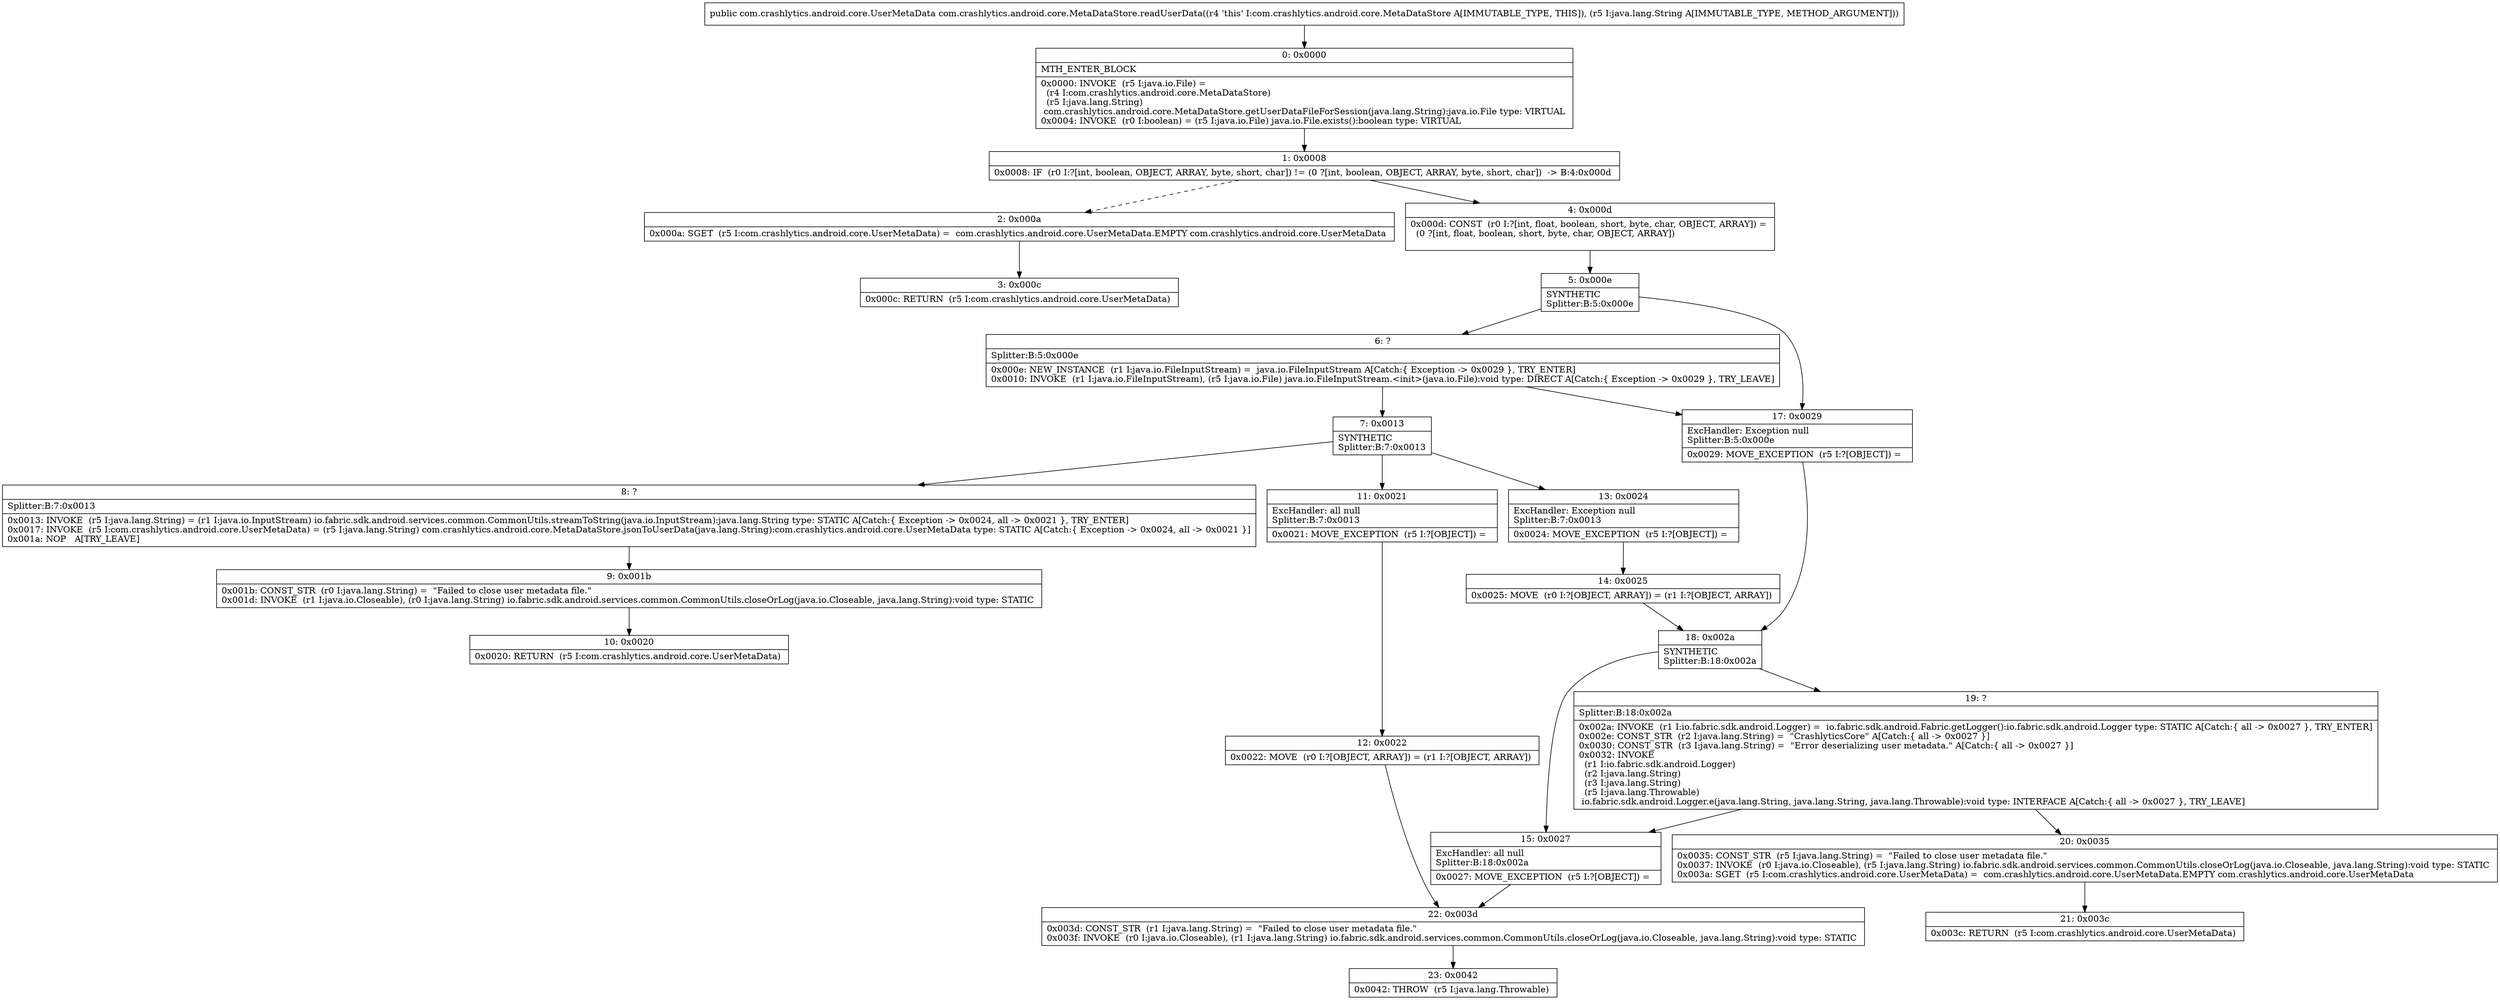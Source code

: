 digraph "CFG forcom.crashlytics.android.core.MetaDataStore.readUserData(Ljava\/lang\/String;)Lcom\/crashlytics\/android\/core\/UserMetaData;" {
Node_0 [shape=record,label="{0\:\ 0x0000|MTH_ENTER_BLOCK\l|0x0000: INVOKE  (r5 I:java.io.File) = \l  (r4 I:com.crashlytics.android.core.MetaDataStore)\l  (r5 I:java.lang.String)\l com.crashlytics.android.core.MetaDataStore.getUserDataFileForSession(java.lang.String):java.io.File type: VIRTUAL \l0x0004: INVOKE  (r0 I:boolean) = (r5 I:java.io.File) java.io.File.exists():boolean type: VIRTUAL \l}"];
Node_1 [shape=record,label="{1\:\ 0x0008|0x0008: IF  (r0 I:?[int, boolean, OBJECT, ARRAY, byte, short, char]) != (0 ?[int, boolean, OBJECT, ARRAY, byte, short, char])  \-\> B:4:0x000d \l}"];
Node_2 [shape=record,label="{2\:\ 0x000a|0x000a: SGET  (r5 I:com.crashlytics.android.core.UserMetaData) =  com.crashlytics.android.core.UserMetaData.EMPTY com.crashlytics.android.core.UserMetaData \l}"];
Node_3 [shape=record,label="{3\:\ 0x000c|0x000c: RETURN  (r5 I:com.crashlytics.android.core.UserMetaData) \l}"];
Node_4 [shape=record,label="{4\:\ 0x000d|0x000d: CONST  (r0 I:?[int, float, boolean, short, byte, char, OBJECT, ARRAY]) = \l  (0 ?[int, float, boolean, short, byte, char, OBJECT, ARRAY])\l \l}"];
Node_5 [shape=record,label="{5\:\ 0x000e|SYNTHETIC\lSplitter:B:5:0x000e\l}"];
Node_6 [shape=record,label="{6\:\ ?|Splitter:B:5:0x000e\l|0x000e: NEW_INSTANCE  (r1 I:java.io.FileInputStream) =  java.io.FileInputStream A[Catch:\{ Exception \-\> 0x0029 \}, TRY_ENTER]\l0x0010: INVOKE  (r1 I:java.io.FileInputStream), (r5 I:java.io.File) java.io.FileInputStream.\<init\>(java.io.File):void type: DIRECT A[Catch:\{ Exception \-\> 0x0029 \}, TRY_LEAVE]\l}"];
Node_7 [shape=record,label="{7\:\ 0x0013|SYNTHETIC\lSplitter:B:7:0x0013\l}"];
Node_8 [shape=record,label="{8\:\ ?|Splitter:B:7:0x0013\l|0x0013: INVOKE  (r5 I:java.lang.String) = (r1 I:java.io.InputStream) io.fabric.sdk.android.services.common.CommonUtils.streamToString(java.io.InputStream):java.lang.String type: STATIC A[Catch:\{ Exception \-\> 0x0024, all \-\> 0x0021 \}, TRY_ENTER]\l0x0017: INVOKE  (r5 I:com.crashlytics.android.core.UserMetaData) = (r5 I:java.lang.String) com.crashlytics.android.core.MetaDataStore.jsonToUserData(java.lang.String):com.crashlytics.android.core.UserMetaData type: STATIC A[Catch:\{ Exception \-\> 0x0024, all \-\> 0x0021 \}]\l0x001a: NOP   A[TRY_LEAVE]\l}"];
Node_9 [shape=record,label="{9\:\ 0x001b|0x001b: CONST_STR  (r0 I:java.lang.String) =  \"Failed to close user metadata file.\" \l0x001d: INVOKE  (r1 I:java.io.Closeable), (r0 I:java.lang.String) io.fabric.sdk.android.services.common.CommonUtils.closeOrLog(java.io.Closeable, java.lang.String):void type: STATIC \l}"];
Node_10 [shape=record,label="{10\:\ 0x0020|0x0020: RETURN  (r5 I:com.crashlytics.android.core.UserMetaData) \l}"];
Node_11 [shape=record,label="{11\:\ 0x0021|ExcHandler: all null\lSplitter:B:7:0x0013\l|0x0021: MOVE_EXCEPTION  (r5 I:?[OBJECT]) =  \l}"];
Node_12 [shape=record,label="{12\:\ 0x0022|0x0022: MOVE  (r0 I:?[OBJECT, ARRAY]) = (r1 I:?[OBJECT, ARRAY]) \l}"];
Node_13 [shape=record,label="{13\:\ 0x0024|ExcHandler: Exception null\lSplitter:B:7:0x0013\l|0x0024: MOVE_EXCEPTION  (r5 I:?[OBJECT]) =  \l}"];
Node_14 [shape=record,label="{14\:\ 0x0025|0x0025: MOVE  (r0 I:?[OBJECT, ARRAY]) = (r1 I:?[OBJECT, ARRAY]) \l}"];
Node_15 [shape=record,label="{15\:\ 0x0027|ExcHandler: all null\lSplitter:B:18:0x002a\l|0x0027: MOVE_EXCEPTION  (r5 I:?[OBJECT]) =  \l}"];
Node_17 [shape=record,label="{17\:\ 0x0029|ExcHandler: Exception null\lSplitter:B:5:0x000e\l|0x0029: MOVE_EXCEPTION  (r5 I:?[OBJECT]) =  \l}"];
Node_18 [shape=record,label="{18\:\ 0x002a|SYNTHETIC\lSplitter:B:18:0x002a\l}"];
Node_19 [shape=record,label="{19\:\ ?|Splitter:B:18:0x002a\l|0x002a: INVOKE  (r1 I:io.fabric.sdk.android.Logger) =  io.fabric.sdk.android.Fabric.getLogger():io.fabric.sdk.android.Logger type: STATIC A[Catch:\{ all \-\> 0x0027 \}, TRY_ENTER]\l0x002e: CONST_STR  (r2 I:java.lang.String) =  \"CrashlyticsCore\" A[Catch:\{ all \-\> 0x0027 \}]\l0x0030: CONST_STR  (r3 I:java.lang.String) =  \"Error deserializing user metadata.\" A[Catch:\{ all \-\> 0x0027 \}]\l0x0032: INVOKE  \l  (r1 I:io.fabric.sdk.android.Logger)\l  (r2 I:java.lang.String)\l  (r3 I:java.lang.String)\l  (r5 I:java.lang.Throwable)\l io.fabric.sdk.android.Logger.e(java.lang.String, java.lang.String, java.lang.Throwable):void type: INTERFACE A[Catch:\{ all \-\> 0x0027 \}, TRY_LEAVE]\l}"];
Node_20 [shape=record,label="{20\:\ 0x0035|0x0035: CONST_STR  (r5 I:java.lang.String) =  \"Failed to close user metadata file.\" \l0x0037: INVOKE  (r0 I:java.io.Closeable), (r5 I:java.lang.String) io.fabric.sdk.android.services.common.CommonUtils.closeOrLog(java.io.Closeable, java.lang.String):void type: STATIC \l0x003a: SGET  (r5 I:com.crashlytics.android.core.UserMetaData) =  com.crashlytics.android.core.UserMetaData.EMPTY com.crashlytics.android.core.UserMetaData \l}"];
Node_21 [shape=record,label="{21\:\ 0x003c|0x003c: RETURN  (r5 I:com.crashlytics.android.core.UserMetaData) \l}"];
Node_22 [shape=record,label="{22\:\ 0x003d|0x003d: CONST_STR  (r1 I:java.lang.String) =  \"Failed to close user metadata file.\" \l0x003f: INVOKE  (r0 I:java.io.Closeable), (r1 I:java.lang.String) io.fabric.sdk.android.services.common.CommonUtils.closeOrLog(java.io.Closeable, java.lang.String):void type: STATIC \l}"];
Node_23 [shape=record,label="{23\:\ 0x0042|0x0042: THROW  (r5 I:java.lang.Throwable) \l}"];
MethodNode[shape=record,label="{public com.crashlytics.android.core.UserMetaData com.crashlytics.android.core.MetaDataStore.readUserData((r4 'this' I:com.crashlytics.android.core.MetaDataStore A[IMMUTABLE_TYPE, THIS]), (r5 I:java.lang.String A[IMMUTABLE_TYPE, METHOD_ARGUMENT])) }"];
MethodNode -> Node_0;
Node_0 -> Node_1;
Node_1 -> Node_2[style=dashed];
Node_1 -> Node_4;
Node_2 -> Node_3;
Node_4 -> Node_5;
Node_5 -> Node_6;
Node_5 -> Node_17;
Node_6 -> Node_7;
Node_6 -> Node_17;
Node_7 -> Node_8;
Node_7 -> Node_13;
Node_7 -> Node_11;
Node_8 -> Node_9;
Node_9 -> Node_10;
Node_11 -> Node_12;
Node_12 -> Node_22;
Node_13 -> Node_14;
Node_14 -> Node_18;
Node_15 -> Node_22;
Node_17 -> Node_18;
Node_18 -> Node_19;
Node_18 -> Node_15;
Node_19 -> Node_20;
Node_19 -> Node_15;
Node_20 -> Node_21;
Node_22 -> Node_23;
}

